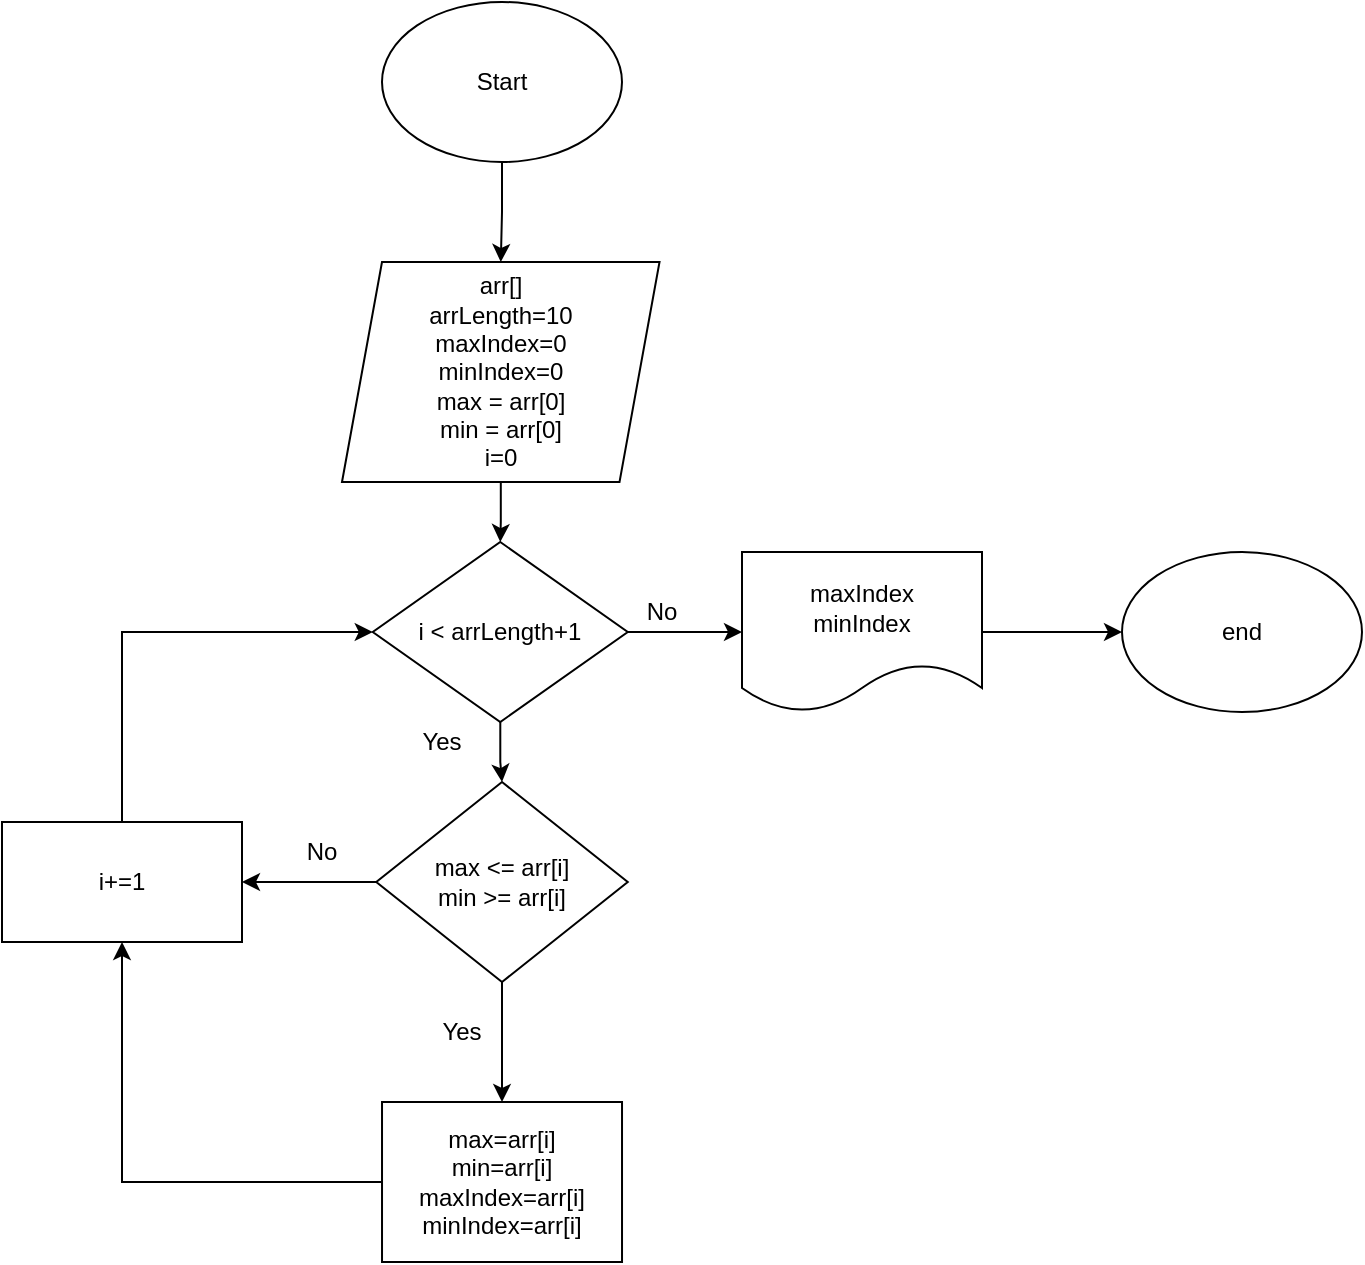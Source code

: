 <mxfile version="21.0.8" type="github" pages="3"><diagram name="index of max and min value" id="vBTHNjuzFwccUpQDCK3G"><mxGraphModel dx="2074" dy="1142" grid="1" gridSize="10" guides="1" tooltips="1" connect="1" arrows="1" fold="1" page="1" pageScale="1" pageWidth="827" pageHeight="1169" math="0" shadow="0"><root><mxCell id="0"/><mxCell id="1" parent="0"/><mxCell id="6eV6HnODiuM__9N0Hbm2-4" value="" style="edgeStyle=orthogonalEdgeStyle;rounded=0;orthogonalLoop=1;jettySize=auto;html=1;" parent="1" source="6eV6HnODiuM__9N0Hbm2-1" target="6eV6HnODiuM__9N0Hbm2-3" edge="1"><mxGeometry relative="1" as="geometry"/></mxCell><mxCell id="6eV6HnODiuM__9N0Hbm2-1" value="Start" style="ellipse;whiteSpace=wrap;html=1;" parent="1" vertex="1"><mxGeometry x="290" y="130" width="120" height="80" as="geometry"/></mxCell><mxCell id="6eV6HnODiuM__9N0Hbm2-2" value="end" style="ellipse;whiteSpace=wrap;html=1;" parent="1" vertex="1"><mxGeometry x="660" y="405" width="120" height="80" as="geometry"/></mxCell><mxCell id="6eV6HnODiuM__9N0Hbm2-6" value="" style="edgeStyle=orthogonalEdgeStyle;rounded=0;orthogonalLoop=1;jettySize=auto;html=1;" parent="1" source="6eV6HnODiuM__9N0Hbm2-3" target="6eV6HnODiuM__9N0Hbm2-5" edge="1"><mxGeometry relative="1" as="geometry"/></mxCell><mxCell id="6eV6HnODiuM__9N0Hbm2-3" value="&lt;div&gt;arr[]&lt;/div&gt;&lt;div&gt;arrLength=10&lt;/div&gt;&lt;div&gt;maxIndex=0&lt;/div&gt;&lt;div&gt;minIndex=0&lt;/div&gt;&lt;div&gt;max = arr[0]&lt;/div&gt;&lt;div&gt;min = arr[0]&lt;br&gt;&lt;/div&gt;&lt;div&gt;i=0&lt;br&gt;&lt;/div&gt;" style="shape=parallelogram;perimeter=parallelogramPerimeter;whiteSpace=wrap;html=1;fixedSize=1;" parent="1" vertex="1"><mxGeometry x="270" y="260" width="158.76" height="110" as="geometry"/></mxCell><mxCell id="6eV6HnODiuM__9N0Hbm2-8" value="" style="edgeStyle=orthogonalEdgeStyle;rounded=0;orthogonalLoop=1;jettySize=auto;html=1;" parent="1" source="6eV6HnODiuM__9N0Hbm2-5" target="6eV6HnODiuM__9N0Hbm2-7" edge="1"><mxGeometry relative="1" as="geometry"/></mxCell><mxCell id="6eV6HnODiuM__9N0Hbm2-10" value="" style="edgeStyle=orthogonalEdgeStyle;rounded=0;orthogonalLoop=1;jettySize=auto;html=1;" parent="1" source="6eV6HnODiuM__9N0Hbm2-5" target="6eV6HnODiuM__9N0Hbm2-9" edge="1"><mxGeometry relative="1" as="geometry"/></mxCell><mxCell id="6eV6HnODiuM__9N0Hbm2-5" value="i &amp;lt; arrLength+1" style="rhombus;whiteSpace=wrap;html=1;" parent="1" vertex="1"><mxGeometry x="285.38" y="400" width="127.5" height="90" as="geometry"/></mxCell><mxCell id="6eV6HnODiuM__9N0Hbm2-16" value="" style="edgeStyle=orthogonalEdgeStyle;rounded=0;orthogonalLoop=1;jettySize=auto;html=1;" parent="1" source="6eV6HnODiuM__9N0Hbm2-7" target="6eV6HnODiuM__9N0Hbm2-15" edge="1"><mxGeometry relative="1" as="geometry"/></mxCell><mxCell id="6eV6HnODiuM__9N0Hbm2-20" value="" style="edgeStyle=orthogonalEdgeStyle;rounded=0;orthogonalLoop=1;jettySize=auto;html=1;" parent="1" source="6eV6HnODiuM__9N0Hbm2-7" edge="1"><mxGeometry relative="1" as="geometry"><mxPoint x="219.995" y="570" as="targetPoint"/></mxGeometry></mxCell><mxCell id="6eV6HnODiuM__9N0Hbm2-7" value="&lt;div&gt;max &amp;lt;= arr[i]&lt;/div&gt;&lt;div&gt;min &amp;gt;= arr[i]&lt;/div&gt;" style="rhombus;whiteSpace=wrap;html=1;" parent="1" vertex="1"><mxGeometry x="287.13" y="520" width="125.75" height="100" as="geometry"/></mxCell><mxCell id="6eV6HnODiuM__9N0Hbm2-11" value="" style="edgeStyle=orthogonalEdgeStyle;rounded=0;orthogonalLoop=1;jettySize=auto;html=1;" parent="1" source="6eV6HnODiuM__9N0Hbm2-9" target="6eV6HnODiuM__9N0Hbm2-2" edge="1"><mxGeometry relative="1" as="geometry"/></mxCell><mxCell id="6eV6HnODiuM__9N0Hbm2-9" value="&lt;div&gt;maxIndex&lt;/div&gt;minIndex" style="shape=document;whiteSpace=wrap;html=1;boundedLbl=1;" parent="1" vertex="1"><mxGeometry x="470" y="405" width="120" height="80" as="geometry"/></mxCell><mxCell id="6eV6HnODiuM__9N0Hbm2-12" value="No" style="text;html=1;strokeColor=none;fillColor=none;align=center;verticalAlign=middle;whiteSpace=wrap;rounded=0;" parent="1" vertex="1"><mxGeometry x="400" y="420" width="60" height="30" as="geometry"/></mxCell><mxCell id="6eV6HnODiuM__9N0Hbm2-13" value="Yes" style="text;html=1;strokeColor=none;fillColor=none;align=center;verticalAlign=middle;whiteSpace=wrap;rounded=0;" parent="1" vertex="1"><mxGeometry x="290" y="485" width="60" height="30" as="geometry"/></mxCell><mxCell id="6eV6HnODiuM__9N0Hbm2-25" value="" style="edgeStyle=orthogonalEdgeStyle;rounded=0;orthogonalLoop=1;jettySize=auto;html=1;entryX=0.5;entryY=1;entryDx=0;entryDy=0;" parent="1" source="6eV6HnODiuM__9N0Hbm2-15" target="6eV6HnODiuM__9N0Hbm2-23" edge="1"><mxGeometry relative="1" as="geometry"><mxPoint x="190.01" y="720" as="targetPoint"/></mxGeometry></mxCell><mxCell id="6eV6HnODiuM__9N0Hbm2-15" value="&lt;div&gt;max=arr[i]&lt;/div&gt;min=arr[i]&lt;div&gt;maxIndex=arr[i]&lt;/div&gt;&lt;div&gt;minIndex=arr[i]&lt;/div&gt;" style="rounded=0;whiteSpace=wrap;html=1;" parent="1" vertex="1"><mxGeometry x="290.01" y="680" width="120" height="80" as="geometry"/></mxCell><mxCell id="6eV6HnODiuM__9N0Hbm2-18" value="Yes" style="text;html=1;strokeColor=none;fillColor=none;align=center;verticalAlign=middle;whiteSpace=wrap;rounded=0;" parent="1" vertex="1"><mxGeometry x="300" y="630" width="60" height="30" as="geometry"/></mxCell><mxCell id="6eV6HnODiuM__9N0Hbm2-21" value="No" style="text;html=1;strokeColor=none;fillColor=none;align=center;verticalAlign=middle;whiteSpace=wrap;rounded=0;" parent="1" vertex="1"><mxGeometry x="230.01" y="540" width="60" height="30" as="geometry"/></mxCell><mxCell id="6eV6HnODiuM__9N0Hbm2-27" value="" style="edgeStyle=orthogonalEdgeStyle;rounded=0;orthogonalLoop=1;jettySize=auto;html=1;entryX=0;entryY=0.5;entryDx=0;entryDy=0;" parent="1" source="6eV6HnODiuM__9N0Hbm2-23" target="6eV6HnODiuM__9N0Hbm2-5" edge="1"><mxGeometry relative="1" as="geometry"><mxPoint x="160" y="460" as="targetPoint"/><Array as="points"><mxPoint x="160" y="445"/></Array></mxGeometry></mxCell><mxCell id="6eV6HnODiuM__9N0Hbm2-23" value="i+=1" style="rounded=0;whiteSpace=wrap;html=1;" parent="1" vertex="1"><mxGeometry x="100" y="540" width="120" height="60" as="geometry"/></mxCell></root></mxGraphModel></diagram><diagram id="MZxlCmbDL5lt-zp-UeD0" name="sum between"><mxGraphModel dx="2074" dy="1142" grid="1" gridSize="10" guides="1" tooltips="1" connect="1" arrows="1" fold="1" page="1" pageScale="1" pageWidth="827" pageHeight="1169" math="0" shadow="0">&#xa;      <root>&#xa;        <mxCell id="0"/>&#xa;        <mxCell id="1" parent="0"/>&#xa;        <mxCell id="zmUmPSBl_i2OAlPIhCmY-1" value="" style="edgeStyle=orthogonalEdgeStyle;rounded=0;orthogonalLoop=1;jettySize=auto;html=1;" parent="1" source="zmUmPSBl_i2OAlPIhCmY-2" target="zmUmPSBl_i2OAlPIhCmY-5" edge="1">&#xa;          <mxGeometry relative="1" as="geometry"/>&#xa;        </mxCell>&#xa;        <mxCell id="zmUmPSBl_i2OAlPIhCmY-2" value="Start" style="ellipse;whiteSpace=wrap;html=1;" parent="1" vertex="1">&#xa;          <mxGeometry x="190" y="120" width="120" height="80" as="geometry"/>&#xa;        </mxCell>&#xa;        <mxCell id="zmUmPSBl_i2OAlPIhCmY-3" value="end" style="ellipse;whiteSpace=wrap;html=1;" parent="1" vertex="1">&#xa;          <mxGeometry x="550" y="1020" width="120" height="80" as="geometry"/>&#xa;        </mxCell>&#xa;        <mxCell id="zmUmPSBl_i2OAlPIhCmY-4" value="" style="edgeStyle=orthogonalEdgeStyle;rounded=0;orthogonalLoop=1;jettySize=auto;html=1;" parent="1" source="zmUmPSBl_i2OAlPIhCmY-5" target="zmUmPSBl_i2OAlPIhCmY-8" edge="1">&#xa;          <mxGeometry relative="1" as="geometry"/>&#xa;        </mxCell>&#xa;        <mxCell id="zmUmPSBl_i2OAlPIhCmY-5" value="&lt;div&gt;arr[]&lt;/div&gt;&lt;div&gt;arrLength=10&lt;/div&gt;&lt;div&gt;maxIndex=0&lt;/div&gt;&lt;div&gt;minIndex=0&lt;/div&gt;&lt;div&gt;max = arr[0]&lt;/div&gt;&lt;div&gt;min = arr[0]&lt;br&gt;&lt;/div&gt;&lt;div&gt;i=0&lt;/div&gt;&lt;div&gt;sum=0&lt;br&gt;&lt;/div&gt;" style="shape=parallelogram;perimeter=parallelogramPerimeter;whiteSpace=wrap;html=1;fixedSize=1;" parent="1" vertex="1">&#xa;          <mxGeometry x="169.75" y="250" width="158.76" height="130" as="geometry"/>&#xa;        </mxCell>&#xa;        <mxCell id="zmUmPSBl_i2OAlPIhCmY-6" value="" style="edgeStyle=orthogonalEdgeStyle;rounded=0;orthogonalLoop=1;jettySize=auto;html=1;" parent="1" source="zmUmPSBl_i2OAlPIhCmY-8" target="zmUmPSBl_i2OAlPIhCmY-11" edge="1">&#xa;          <mxGeometry relative="1" as="geometry"/>&#xa;        </mxCell>&#xa;        <mxCell id="zmUmPSBl_i2OAlPIhCmY-7" value="" style="edgeStyle=orthogonalEdgeStyle;rounded=0;orthogonalLoop=1;jettySize=auto;html=1;" parent="1" source="zmUmPSBl_i2OAlPIhCmY-8" target="zmUmPSBl_i2OAlPIhCmY-22" edge="1">&#xa;          <mxGeometry relative="1" as="geometry">&#xa;            <mxPoint x="380" y="435" as="targetPoint"/>&#xa;          </mxGeometry>&#xa;        </mxCell>&#xa;        <mxCell id="zmUmPSBl_i2OAlPIhCmY-8" value="i &amp;lt; arrLength+1" style="rhombus;whiteSpace=wrap;html=1;" parent="1" vertex="1">&#xa;          <mxGeometry x="185.38" y="410" width="127.5" height="90" as="geometry"/>&#xa;        </mxCell>&#xa;        <mxCell id="zmUmPSBl_i2OAlPIhCmY-9" value="" style="edgeStyle=orthogonalEdgeStyle;rounded=0;orthogonalLoop=1;jettySize=auto;html=1;" parent="1" source="zmUmPSBl_i2OAlPIhCmY-11" target="zmUmPSBl_i2OAlPIhCmY-17" edge="1">&#xa;          <mxGeometry relative="1" as="geometry"/>&#xa;        </mxCell>&#xa;        <mxCell id="zmUmPSBl_i2OAlPIhCmY-10" value="" style="edgeStyle=orthogonalEdgeStyle;rounded=0;orthogonalLoop=1;jettySize=auto;html=1;entryX=1;entryY=0.75;entryDx=0;entryDy=0;" parent="1" source="zmUmPSBl_i2OAlPIhCmY-11" target="zmUmPSBl_i2OAlPIhCmY-21" edge="1">&#xa;          <mxGeometry relative="1" as="geometry">&#xa;            <mxPoint x="119.995" y="560" as="targetPoint"/>&#xa;          </mxGeometry>&#xa;        </mxCell>&#xa;        <mxCell id="zmUmPSBl_i2OAlPIhCmY-11" value="&lt;div&gt;max &amp;lt;= arr[i]&lt;/div&gt;&lt;div&gt;min &amp;gt;= arr[i]&lt;/div&gt;" style="rhombus;whiteSpace=wrap;html=1;" parent="1" vertex="1">&#xa;          <mxGeometry x="186.26" y="540" width="125.75" height="100" as="geometry"/>&#xa;        </mxCell>&#xa;        <mxCell id="zmUmPSBl_i2OAlPIhCmY-12" value="" style="edgeStyle=orthogonalEdgeStyle;rounded=0;orthogonalLoop=1;jettySize=auto;html=1;" parent="1" source="zmUmPSBl_i2OAlPIhCmY-13" target="zmUmPSBl_i2OAlPIhCmY-3" edge="1">&#xa;          <mxGeometry relative="1" as="geometry"/>&#xa;        </mxCell>&#xa;        <mxCell id="zmUmPSBl_i2OAlPIhCmY-13" value="sum" style="shape=document;whiteSpace=wrap;html=1;boundedLbl=1;" parent="1" vertex="1">&#xa;          <mxGeometry x="550" y="890" width="120" height="80" as="geometry"/>&#xa;        </mxCell>&#xa;        <mxCell id="zmUmPSBl_i2OAlPIhCmY-14" value="No" style="text;html=1;strokeColor=none;fillColor=none;align=center;verticalAlign=middle;whiteSpace=wrap;rounded=0;" parent="1" vertex="1">&#xa;          <mxGeometry x="312.88" y="420" width="60" height="30" as="geometry"/>&#xa;        </mxCell>&#xa;        <mxCell id="zmUmPSBl_i2OAlPIhCmY-15" value="Yes" style="text;html=1;strokeColor=none;fillColor=none;align=center;verticalAlign=middle;whiteSpace=wrap;rounded=0;" parent="1" vertex="1">&#xa;          <mxGeometry x="200" y="500" width="60" height="30" as="geometry"/>&#xa;        </mxCell>&#xa;        <mxCell id="zmUmPSBl_i2OAlPIhCmY-16" value="" style="edgeStyle=orthogonalEdgeStyle;rounded=0;orthogonalLoop=1;jettySize=auto;html=1;entryX=0.5;entryY=1;entryDx=0;entryDy=0;" parent="1" source="zmUmPSBl_i2OAlPIhCmY-17" target="zmUmPSBl_i2OAlPIhCmY-21" edge="1">&#xa;          <mxGeometry relative="1" as="geometry">&#xa;            <mxPoint x="90.01" y="710" as="targetPoint"/>&#xa;          </mxGeometry>&#xa;        </mxCell>&#xa;        <mxCell id="zmUmPSBl_i2OAlPIhCmY-17" value="&lt;div&gt;max=arr[i]&lt;/div&gt;min=arr[i]&lt;div&gt;maxIndex=arr[i]&lt;/div&gt;&lt;div&gt;minIndex=arr[i]&lt;/div&gt;" style="rounded=0;whiteSpace=wrap;html=1;" parent="1" vertex="1">&#xa;          <mxGeometry x="190.01" y="700" width="120" height="80" as="geometry"/>&#xa;        </mxCell>&#xa;        <mxCell id="zmUmPSBl_i2OAlPIhCmY-18" value="Yes" style="text;html=1;strokeColor=none;fillColor=none;align=center;verticalAlign=middle;whiteSpace=wrap;rounded=0;" parent="1" vertex="1">&#xa;          <mxGeometry x="200" y="650" width="60" height="30" as="geometry"/>&#xa;        </mxCell>&#xa;        <mxCell id="zmUmPSBl_i2OAlPIhCmY-19" value="No" style="text;html=1;strokeColor=none;fillColor=none;align=center;verticalAlign=middle;whiteSpace=wrap;rounded=0;" parent="1" vertex="1">&#xa;          <mxGeometry x="130.01" y="560" width="60" height="30" as="geometry"/>&#xa;        </mxCell>&#xa;        <mxCell id="zmUmPSBl_i2OAlPIhCmY-20" value="" style="edgeStyle=orthogonalEdgeStyle;rounded=0;orthogonalLoop=1;jettySize=auto;html=1;entryX=0;entryY=0.5;entryDx=0;entryDy=0;" parent="1" source="zmUmPSBl_i2OAlPIhCmY-21" target="zmUmPSBl_i2OAlPIhCmY-8" edge="1">&#xa;          <mxGeometry relative="1" as="geometry">&#xa;            <mxPoint x="60" y="450" as="targetPoint"/>&#xa;            <Array as="points">&#xa;              <mxPoint x="60" y="455"/>&#xa;            </Array>&#xa;          </mxGeometry>&#xa;        </mxCell>&#xa;        <mxCell id="zmUmPSBl_i2OAlPIhCmY-21" value="i+=1" style="rounded=0;whiteSpace=wrap;html=1;" parent="1" vertex="1">&#xa;          <mxGeometry y="545" width="120" height="60" as="geometry"/>&#xa;        </mxCell>&#xa;        <mxCell id="zmUmPSBl_i2OAlPIhCmY-24" value="" style="edgeStyle=orthogonalEdgeStyle;rounded=0;orthogonalLoop=1;jettySize=auto;html=1;" parent="1" source="zmUmPSBl_i2OAlPIhCmY-22" edge="1">&#xa;          <mxGeometry relative="1" as="geometry">&#xa;            <mxPoint x="445" y="545" as="targetPoint"/>&#xa;          </mxGeometry>&#xa;        </mxCell>&#xa;        <mxCell id="zmUmPSBl_i2OAlPIhCmY-40" value="" style="edgeStyle=orthogonalEdgeStyle;rounded=0;orthogonalLoop=1;jettySize=auto;html=1;entryX=0;entryY=0.5;entryDx=0;entryDy=0;" parent="1" source="zmUmPSBl_i2OAlPIhCmY-22" target="zmUmPSBl_i2OAlPIhCmY-51" edge="1">&#xa;          <mxGeometry relative="1" as="geometry">&#xa;            <mxPoint x="700" y="455" as="targetPoint"/>&#xa;          </mxGeometry>&#xa;        </mxCell>&#xa;        <mxCell id="zmUmPSBl_i2OAlPIhCmY-22" value="maxIndex &amp;gt; minIndex" style="rhombus;whiteSpace=wrap;html=1;" parent="1" vertex="1">&#xa;          <mxGeometry x="380" y="412.5" width="130" height="85" as="geometry"/>&#xa;        </mxCell>&#xa;        <mxCell id="zmUmPSBl_i2OAlPIhCmY-25" value="Yes" style="text;html=1;strokeColor=none;fillColor=none;align=center;verticalAlign=middle;whiteSpace=wrap;rounded=0;" parent="1" vertex="1">&#xa;          <mxGeometry x="385" y="500" width="60" height="30" as="geometry"/>&#xa;        </mxCell>&#xa;        <mxCell id="zmUmPSBl_i2OAlPIhCmY-30" value="" style="edgeStyle=orthogonalEdgeStyle;rounded=0;orthogonalLoop=1;jettySize=auto;html=1;" parent="1" source="zmUmPSBl_i2OAlPIhCmY-27" target="zmUmPSBl_i2OAlPIhCmY-29" edge="1">&#xa;          <mxGeometry relative="1" as="geometry"/>&#xa;        </mxCell>&#xa;        <mxCell id="zmUmPSBl_i2OAlPIhCmY-36" value="" style="edgeStyle=orthogonalEdgeStyle;rounded=0;orthogonalLoop=1;jettySize=auto;html=1;" parent="1" source="zmUmPSBl_i2OAlPIhCmY-27" target="zmUmPSBl_i2OAlPIhCmY-13" edge="1">&#xa;          <mxGeometry relative="1" as="geometry"/>&#xa;        </mxCell>&#xa;        <mxCell id="zmUmPSBl_i2OAlPIhCmY-27" value="minIndex+1 &amp;lt; maxIndex" style="rhombus;whiteSpace=wrap;html=1;" parent="1" vertex="1">&#xa;          <mxGeometry x="376.25" y="545" width="137.5" height="90" as="geometry"/>&#xa;        </mxCell>&#xa;        <mxCell id="zmUmPSBl_i2OAlPIhCmY-33" value="" style="edgeStyle=orthogonalEdgeStyle;rounded=0;orthogonalLoop=1;jettySize=auto;html=1;" parent="1" source="zmUmPSBl_i2OAlPIhCmY-29" target="zmUmPSBl_i2OAlPIhCmY-32" edge="1">&#xa;          <mxGeometry relative="1" as="geometry"/>&#xa;        </mxCell>&#xa;        <mxCell id="zmUmPSBl_i2OAlPIhCmY-29" value="sum+=arr[minIndex]" style="rounded=0;whiteSpace=wrap;html=1;" parent="1" vertex="1">&#xa;          <mxGeometry x="385" y="700" width="120" height="60" as="geometry"/>&#xa;        </mxCell>&#xa;        <mxCell id="zmUmPSBl_i2OAlPIhCmY-31" value="Yes" style="text;html=1;strokeColor=none;fillColor=none;align=center;verticalAlign=middle;whiteSpace=wrap;rounded=0;" parent="1" vertex="1">&#xa;          <mxGeometry x="385" y="650" width="60" height="30" as="geometry"/>&#xa;        </mxCell>&#xa;        <mxCell id="zmUmPSBl_i2OAlPIhCmY-35" value="" style="edgeStyle=orthogonalEdgeStyle;rounded=0;orthogonalLoop=1;jettySize=auto;html=1;entryX=0;entryY=0.5;entryDx=0;entryDy=0;" parent="1" source="zmUmPSBl_i2OAlPIhCmY-32" target="zmUmPSBl_i2OAlPIhCmY-27" edge="1">&#xa;          <mxGeometry relative="1" as="geometry">&#xa;            <mxPoint x="370" y="590" as="targetPoint"/>&#xa;            <Array as="points">&#xa;              <mxPoint x="350" y="900"/>&#xa;              <mxPoint x="350" y="590"/>&#xa;            </Array>&#xa;          </mxGeometry>&#xa;        </mxCell>&#xa;        <mxCell id="zmUmPSBl_i2OAlPIhCmY-32" value="minIndex+=1" style="rounded=0;whiteSpace=wrap;html=1;" parent="1" vertex="1">&#xa;          <mxGeometry x="385" y="870" width="120" height="60" as="geometry"/>&#xa;        </mxCell>&#xa;        <mxCell id="zmUmPSBl_i2OAlPIhCmY-37" value="No" style="text;html=1;strokeColor=none;fillColor=none;align=center;verticalAlign=middle;whiteSpace=wrap;rounded=0;" parent="1" vertex="1">&#xa;          <mxGeometry x="520" y="560" width="60" height="30" as="geometry"/>&#xa;        </mxCell>&#xa;        <mxCell id="zmUmPSBl_i2OAlPIhCmY-41" value="No" style="text;html=1;align=center;verticalAlign=middle;whiteSpace=wrap;rounded=0;" parent="1" vertex="1">&#xa;          <mxGeometry x="550" y="420" width="60" height="30" as="geometry"/>&#xa;        </mxCell>&#xa;        <mxCell id="zmUmPSBl_i2OAlPIhCmY-45" value="" style="edgeStyle=orthogonalEdgeStyle;rounded=0;orthogonalLoop=1;jettySize=auto;html=1;" parent="1" source="zmUmPSBl_i2OAlPIhCmY-46" target="zmUmPSBl_i2OAlPIhCmY-49" edge="1">&#xa;          <mxGeometry relative="1" as="geometry"/>&#xa;        </mxCell>&#xa;        <mxCell id="zmUmPSBl_i2OAlPIhCmY-46" value="sum+=arr[maxIndex]" style="rounded=0;whiteSpace=wrap;html=1;" parent="1" vertex="1">&#xa;          <mxGeometry x="690" y="540" width="120" height="60" as="geometry"/>&#xa;        </mxCell>&#xa;        <mxCell id="zmUmPSBl_i2OAlPIhCmY-56" value="" style="edgeStyle=orthogonalEdgeStyle;rounded=0;orthogonalLoop=1;jettySize=auto;html=1;entryX=1;entryY=0.5;entryDx=0;entryDy=0;" parent="1" source="zmUmPSBl_i2OAlPIhCmY-49" target="zmUmPSBl_i2OAlPIhCmY-51" edge="1">&#xa;          <mxGeometry relative="1" as="geometry">&#xa;            <mxPoint x="890" y="710" as="targetPoint"/>&#xa;            <Array as="points">&#xa;              <mxPoint x="870" y="710"/>&#xa;              <mxPoint x="870" y="455"/>&#xa;            </Array>&#xa;          </mxGeometry>&#xa;        </mxCell>&#xa;        <mxCell id="zmUmPSBl_i2OAlPIhCmY-49" value="maxIndex+=1" style="rounded=0;whiteSpace=wrap;html=1;" parent="1" vertex="1">&#xa;          <mxGeometry x="690" y="680" width="120" height="60" as="geometry"/>&#xa;        </mxCell>&#xa;        <mxCell id="zmUmPSBl_i2OAlPIhCmY-52" value="" style="edgeStyle=orthogonalEdgeStyle;rounded=0;orthogonalLoop=1;jettySize=auto;html=1;" parent="1" source="zmUmPSBl_i2OAlPIhCmY-51" target="zmUmPSBl_i2OAlPIhCmY-46" edge="1">&#xa;          <mxGeometry relative="1" as="geometry"/>&#xa;        </mxCell>&#xa;        <mxCell id="zmUmPSBl_i2OAlPIhCmY-58" value="" style="edgeStyle=orthogonalEdgeStyle;rounded=0;orthogonalLoop=1;jettySize=auto;html=1;" parent="1" source="zmUmPSBl_i2OAlPIhCmY-51" edge="1">&#xa;          <mxGeometry relative="1" as="geometry">&#xa;            <mxPoint x="610" y="590" as="targetPoint"/>&#xa;            <Array as="points">&#xa;              <mxPoint x="610" y="490"/>&#xa;            </Array>&#xa;          </mxGeometry>&#xa;        </mxCell>&#xa;        <mxCell id="zmUmPSBl_i2OAlPIhCmY-51" value="maxIndex+1 &amp;lt; minIndex" style="rhombus;whiteSpace=wrap;html=1;" parent="1" vertex="1">&#xa;          <mxGeometry x="680" y="395" width="140" height="120" as="geometry"/>&#xa;        </mxCell>&#xa;        <mxCell id="zmUmPSBl_i2OAlPIhCmY-54" value="Yes" style="text;html=1;strokeColor=none;fillColor=none;align=center;verticalAlign=middle;whiteSpace=wrap;rounded=0;" parent="1" vertex="1">&#xa;          <mxGeometry x="700" y="500" width="60" height="30" as="geometry"/>&#xa;        </mxCell>&#xa;        <mxCell id="zmUmPSBl_i2OAlPIhCmY-59" value="No" style="text;html=1;strokeColor=none;fillColor=none;align=center;verticalAlign=middle;whiteSpace=wrap;rounded=0;" parent="1" vertex="1">&#xa;          <mxGeometry x="610" y="467.5" width="60" height="30" as="geometry"/>&#xa;        </mxCell>&#xa;        <mxCell id="8fuxi3vLDnGslqb4JAUS-1" value="Значения min и max не включала" style="text;html=1;strokeColor=none;fillColor=none;align=center;verticalAlign=middle;whiteSpace=wrap;rounded=0;" parent="1" vertex="1">&#xa;          <mxGeometry x="480" y="170" width="160" height="70" as="geometry"/>&#xa;        </mxCell>&#xa;      </root>&#xa;    </mxGraphModel></diagram><diagram id="9XHt-IF3ZygUTaV1F3K8" name="middlesumm"><mxGraphModel dx="2074" dy="1142" grid="1" gridSize="10" guides="1" tooltips="1" connect="1" arrows="1" fold="1" page="1" pageScale="1" pageWidth="827" pageHeight="1169" math="0" shadow="0">&#xa;      <root>&#xa;        <mxCell id="0"/>&#xa;        <mxCell id="1" parent="0"/>&#xa;        <mxCell id="7GWJqg-JPIQfokZ99nCr-1" value="" style="edgeStyle=orthogonalEdgeStyle;rounded=0;orthogonalLoop=1;jettySize=auto;html=1;" edge="1" parent="1" source="7GWJqg-JPIQfokZ99nCr-2" target="7GWJqg-JPIQfokZ99nCr-3">&#xa;          <mxGeometry relative="1" as="geometry"/>&#xa;        </mxCell>&#xa;        <mxCell id="7GWJqg-JPIQfokZ99nCr-2" value="Start" style="ellipse;whiteSpace=wrap;html=1;" vertex="1" parent="1">&#xa;          <mxGeometry x="190" y="120" width="120" height="80" as="geometry"/>&#xa;        </mxCell>&#xa;        <mxCell id="As3NzHni6gVQ_BWztgff-2" value="" style="edgeStyle=orthogonalEdgeStyle;rounded=0;orthogonalLoop=1;jettySize=auto;html=1;" edge="1" parent="1" source="7GWJqg-JPIQfokZ99nCr-3" target="As3NzHni6gVQ_BWztgff-1">&#xa;          <mxGeometry relative="1" as="geometry"/>&#xa;        </mxCell>&#xa;        <mxCell id="7GWJqg-JPIQfokZ99nCr-3" value="&lt;div&gt;arr[]&lt;/div&gt;&lt;div&gt;arrLength=10&lt;/div&gt;&lt;div&gt;i=0&lt;/div&gt;&lt;div&gt;sum=0&lt;/div&gt;&lt;div&gt;middle=0&lt;br&gt;&lt;/div&gt;" style="shape=parallelogram;perimeter=parallelogramPerimeter;whiteSpace=wrap;html=1;fixedSize=1;" vertex="1" parent="1">&#xa;          <mxGeometry x="169.75" y="250" width="158.76" height="80" as="geometry"/>&#xa;        </mxCell>&#xa;        <mxCell id="RRqOfDmgfJ7Ry9Y-ZWCO-1" value="end" style="ellipse;whiteSpace=wrap;html=1;" vertex="1" parent="1">&#xa;          <mxGeometry x="590" y="520" width="120" height="80" as="geometry"/>&#xa;        </mxCell>&#xa;        <mxCell id="RRqOfDmgfJ7Ry9Y-ZWCO-2" value="" style="edgeStyle=orthogonalEdgeStyle;rounded=0;orthogonalLoop=1;jettySize=auto;html=1;" edge="1" parent="1" source="RRqOfDmgfJ7Ry9Y-ZWCO-3" target="RRqOfDmgfJ7Ry9Y-ZWCO-1">&#xa;          <mxGeometry relative="1" as="geometry"/>&#xa;        </mxCell>&#xa;        <mxCell id="RRqOfDmgfJ7Ry9Y-ZWCO-3" value="middle" style="shape=document;whiteSpace=wrap;html=1;boundedLbl=1;" vertex="1" parent="1">&#xa;          <mxGeometry x="590" y="375" width="120" height="80" as="geometry"/>&#xa;        </mxCell>&#xa;        <mxCell id="As3NzHni6gVQ_BWztgff-4" value="" style="edgeStyle=orthogonalEdgeStyle;rounded=0;orthogonalLoop=1;jettySize=auto;html=1;" edge="1" parent="1" source="As3NzHni6gVQ_BWztgff-1" target="As3NzHni6gVQ_BWztgff-3">&#xa;          <mxGeometry relative="1" as="geometry"/>&#xa;        </mxCell>&#xa;        <mxCell id="As3NzHni6gVQ_BWztgff-13" value="" style="edgeStyle=orthogonalEdgeStyle;rounded=0;orthogonalLoop=1;jettySize=auto;html=1;" edge="1" parent="1" source="As3NzHni6gVQ_BWztgff-1" target="As3NzHni6gVQ_BWztgff-12">&#xa;          <mxGeometry relative="1" as="geometry"/>&#xa;        </mxCell>&#xa;        <mxCell id="As3NzHni6gVQ_BWztgff-1" value="i &amp;lt; arrLength+1" style="rhombus;whiteSpace=wrap;html=1;" vertex="1" parent="1">&#xa;          <mxGeometry x="186.25" y="370" width="127.5" height="90" as="geometry"/>&#xa;        </mxCell>&#xa;        <mxCell id="As3NzHni6gVQ_BWztgff-6" value="" style="edgeStyle=orthogonalEdgeStyle;rounded=0;orthogonalLoop=1;jettySize=auto;html=1;" edge="1" parent="1" source="As3NzHni6gVQ_BWztgff-3" target="As3NzHni6gVQ_BWztgff-5">&#xa;          <mxGeometry relative="1" as="geometry"/>&#xa;        </mxCell>&#xa;        <mxCell id="As3NzHni6gVQ_BWztgff-3" value="sum+=arr[i]" style="rounded=0;whiteSpace=wrap;html=1;" vertex="1" parent="1">&#xa;          <mxGeometry x="190" y="530" width="120" height="60" as="geometry"/>&#xa;        </mxCell>&#xa;        <mxCell id="As3NzHni6gVQ_BWztgff-8" value="" style="edgeStyle=orthogonalEdgeStyle;rounded=0;orthogonalLoop=1;jettySize=auto;html=1;entryX=0;entryY=0.5;entryDx=0;entryDy=0;" edge="1" parent="1" source="As3NzHni6gVQ_BWztgff-5" target="As3NzHni6gVQ_BWztgff-1">&#xa;          <mxGeometry relative="1" as="geometry">&#xa;            <mxPoint x="80" y="450" as="targetPoint"/>&#xa;            <Array as="points">&#xa;              <mxPoint x="80" y="415"/>&#xa;            </Array>&#xa;          </mxGeometry>&#xa;        </mxCell>&#xa;        <mxCell id="As3NzHni6gVQ_BWztgff-5" value="i+=1" style="rounded=0;whiteSpace=wrap;html=1;" vertex="1" parent="1">&#xa;          <mxGeometry x="20" y="530" width="120" height="60" as="geometry"/>&#xa;        </mxCell>&#xa;        <mxCell id="As3NzHni6gVQ_BWztgff-9" value="yes" style="text;html=1;strokeColor=none;fillColor=none;align=center;verticalAlign=middle;whiteSpace=wrap;rounded=0;" vertex="1" parent="1">&#xa;          <mxGeometry x="186.25" y="480" width="60" height="30" as="geometry"/>&#xa;        </mxCell>&#xa;        <mxCell id="As3NzHni6gVQ_BWztgff-10" value="no" style="text;html=1;strokeColor=none;fillColor=none;align=center;verticalAlign=middle;whiteSpace=wrap;rounded=0;" vertex="1" parent="1">&#xa;          <mxGeometry x="313.75" y="385" width="60" height="30" as="geometry"/>&#xa;        </mxCell>&#xa;        <mxCell id="As3NzHni6gVQ_BWztgff-14" value="" style="edgeStyle=orthogonalEdgeStyle;rounded=0;orthogonalLoop=1;jettySize=auto;html=1;" edge="1" parent="1" source="As3NzHni6gVQ_BWztgff-12" target="RRqOfDmgfJ7Ry9Y-ZWCO-3">&#xa;          <mxGeometry relative="1" as="geometry"/>&#xa;        </mxCell>&#xa;        <mxCell id="As3NzHni6gVQ_BWztgff-12" value="middle=sum / arrLength" style="rounded=0;whiteSpace=wrap;html=1;" vertex="1" parent="1">&#xa;          <mxGeometry x="390" y="385" width="140" height="60" as="geometry"/>&#xa;        </mxCell>&#xa;      </root>&#xa;    </mxGraphModel></diagram></mxfile>